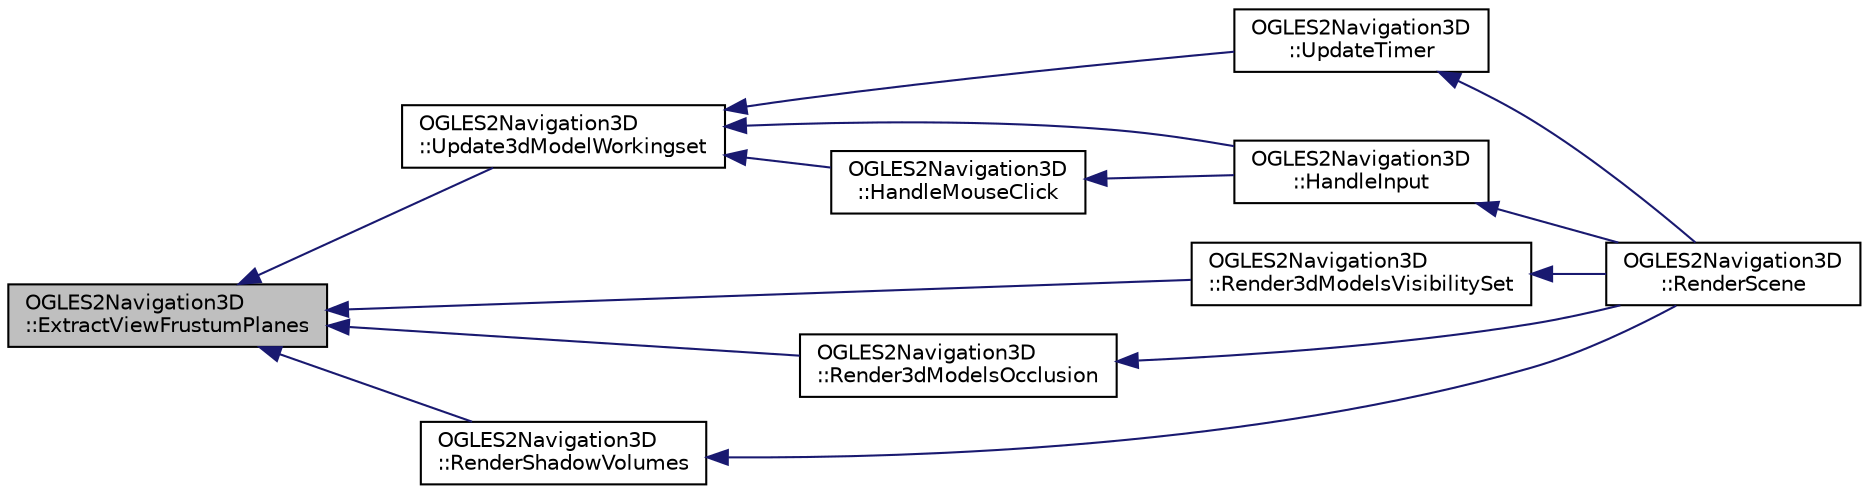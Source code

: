 digraph "OGLES2Navigation3D::ExtractViewFrustumPlanes"
{
  edge [fontname="Helvetica",fontsize="10",labelfontname="Helvetica",labelfontsize="10"];
  node [fontname="Helvetica",fontsize="10",shape=record];
  rankdir="LR";
  Node1 [label="OGLES2Navigation3D\l::ExtractViewFrustumPlanes",height=0.2,width=0.4,color="black", fillcolor="grey75", style="filled", fontcolor="black"];
  Node1 -> Node2 [dir="back",color="midnightblue",fontsize="10",style="solid",fontname="Helvetica"];
  Node2 [label="OGLES2Navigation3D\l::Update3dModelWorkingset",height=0.2,width=0.4,color="black", fillcolor="white", style="filled",URL="$class_o_g_l_e_s2_navigation3_d.html#a6a9cbcb7c66715671b07c368d8e711ad"];
  Node2 -> Node3 [dir="back",color="midnightblue",fontsize="10",style="solid",fontname="Helvetica"];
  Node3 [label="OGLES2Navigation3D\l::UpdateTimer",height=0.2,width=0.4,color="black", fillcolor="white", style="filled",URL="$class_o_g_l_e_s2_navigation3_d.html#aa97dace7d66a2c9106df4c9062a6d9b3"];
  Node3 -> Node4 [dir="back",color="midnightblue",fontsize="10",style="solid",fontname="Helvetica"];
  Node4 [label="OGLES2Navigation3D\l::RenderScene",height=0.2,width=0.4,color="black", fillcolor="white", style="filled",URL="$class_o_g_l_e_s2_navigation3_d.html#ac5ad07593faf0e16244b602626d2be3c"];
  Node2 -> Node5 [dir="back",color="midnightblue",fontsize="10",style="solid",fontname="Helvetica"];
  Node5 [label="OGLES2Navigation3D\l::HandleInput",height=0.2,width=0.4,color="black", fillcolor="white", style="filled",URL="$class_o_g_l_e_s2_navigation3_d.html#aca85aa7b6359cb7d73170ee838ac07d5"];
  Node5 -> Node4 [dir="back",color="midnightblue",fontsize="10",style="solid",fontname="Helvetica"];
  Node2 -> Node6 [dir="back",color="midnightblue",fontsize="10",style="solid",fontname="Helvetica"];
  Node6 [label="OGLES2Navigation3D\l::HandleMouseClick",height=0.2,width=0.4,color="black", fillcolor="white", style="filled",URL="$class_o_g_l_e_s2_navigation3_d.html#a0030f4d90c3627df6bc58b3c28a274cd"];
  Node6 -> Node5 [dir="back",color="midnightblue",fontsize="10",style="solid",fontname="Helvetica"];
  Node1 -> Node7 [dir="back",color="midnightblue",fontsize="10",style="solid",fontname="Helvetica"];
  Node7 [label="OGLES2Navigation3D\l::Render3dModelsVisibilitySet",height=0.2,width=0.4,color="black", fillcolor="white", style="filled",URL="$class_o_g_l_e_s2_navigation3_d.html#a1db092adebafab401f631bb02d97fb0c"];
  Node7 -> Node4 [dir="back",color="midnightblue",fontsize="10",style="solid",fontname="Helvetica"];
  Node1 -> Node8 [dir="back",color="midnightblue",fontsize="10",style="solid",fontname="Helvetica"];
  Node8 [label="OGLES2Navigation3D\l::Render3dModelsOcclusion",height=0.2,width=0.4,color="black", fillcolor="white", style="filled",URL="$class_o_g_l_e_s2_navigation3_d.html#a7903548f34f6197d49be525b7ae0a34a"];
  Node8 -> Node4 [dir="back",color="midnightblue",fontsize="10",style="solid",fontname="Helvetica"];
  Node1 -> Node9 [dir="back",color="midnightblue",fontsize="10",style="solid",fontname="Helvetica"];
  Node9 [label="OGLES2Navigation3D\l::RenderShadowVolumes",height=0.2,width=0.4,color="black", fillcolor="white", style="filled",URL="$class_o_g_l_e_s2_navigation3_d.html#acdf2912b3ecb62c1ce4532cfdac9c44a"];
  Node9 -> Node4 [dir="back",color="midnightblue",fontsize="10",style="solid",fontname="Helvetica"];
}
